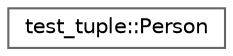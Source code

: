 digraph "类继承关系图"
{
 // LATEX_PDF_SIZE
  bgcolor="transparent";
  edge [fontname=Helvetica,fontsize=10,labelfontname=Helvetica,labelfontsize=10];
  node [fontname=Helvetica,fontsize=10,shape=box,height=0.2,width=0.4];
  rankdir="LR";
  Node0 [id="Node000000",label="test_tuple::Person",height=0.2,width=0.4,color="grey40", fillcolor="white", style="filled",URL="$structtest__tuple_1_1_person.html",tooltip=" "];
}
